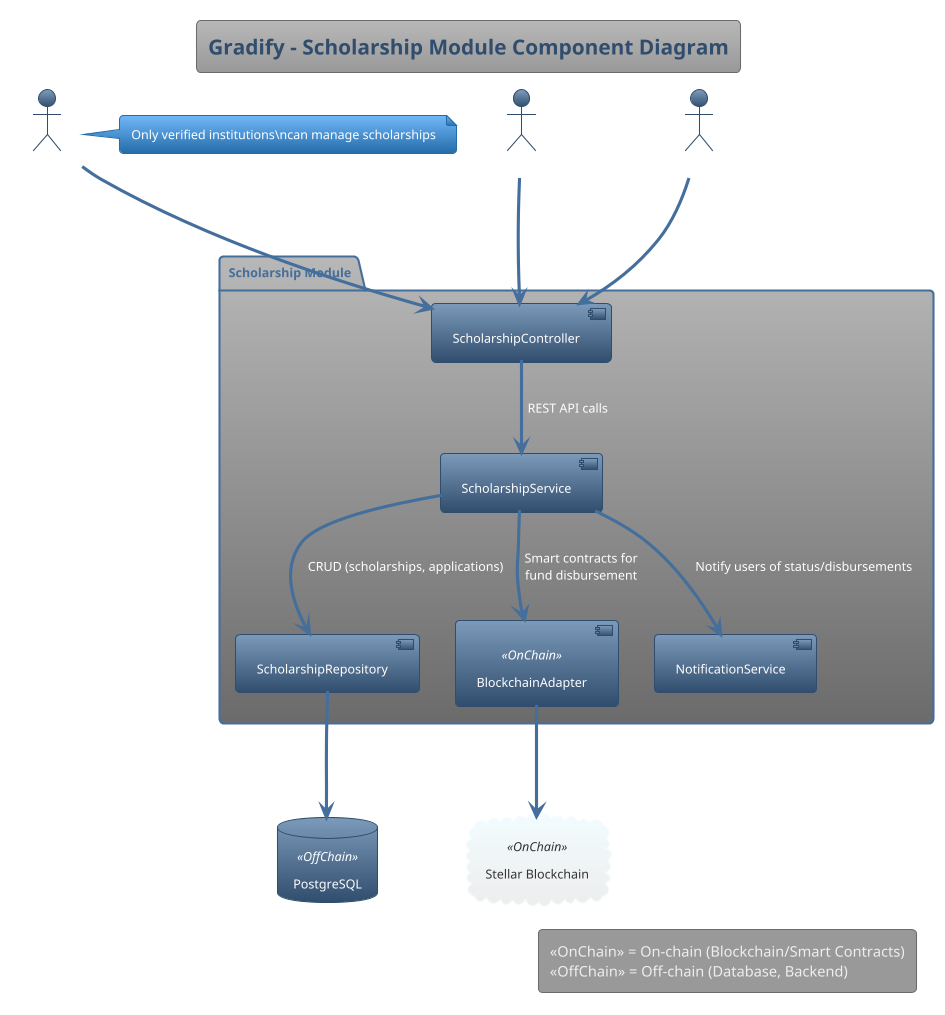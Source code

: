 @startuml
!theme spacelab
title Gradify - Scholarship Module Component Diagram

package "Scholarship Module" {
  component "ScholarshipController" as SC
  component "ScholarshipService" as SS
  component "ScholarshipRepository" as SR
  component "BlockchainAdapter" as BA <<OnChain>>
  component "NotificationService" as NS
}

database "PostgreSQL" as DB <<OffChain>>
cloud "Stellar Blockchain" as Blockchain <<OnChain>>

actor Institution
actor Student
actor Donor

note right of Institution
  Only verified institutions\ncan manage scholarships
end note

Institution --> SC : Create/manage scholarships
Student --> SC : Apply to scholarships
Donor --> SC : View/fund scholarships

SC --> SS : REST API calls
SS --> SR : CRUD (scholarships, applications)
SS --> BA : Smart contracts for\nfund disbursement
SS --> NS : Notify users of status/disbursements
SR --> DB : Save/retrieve scholarships
BA --> Blockchain : Smart contract triggers,\nfund release

legend bottom right
  <<OnChain>> = On-chain (Blockchain/Smart Contracts)
  <<OffChain>> = Off-chain (Database, Backend)
endlegend

@enduml
